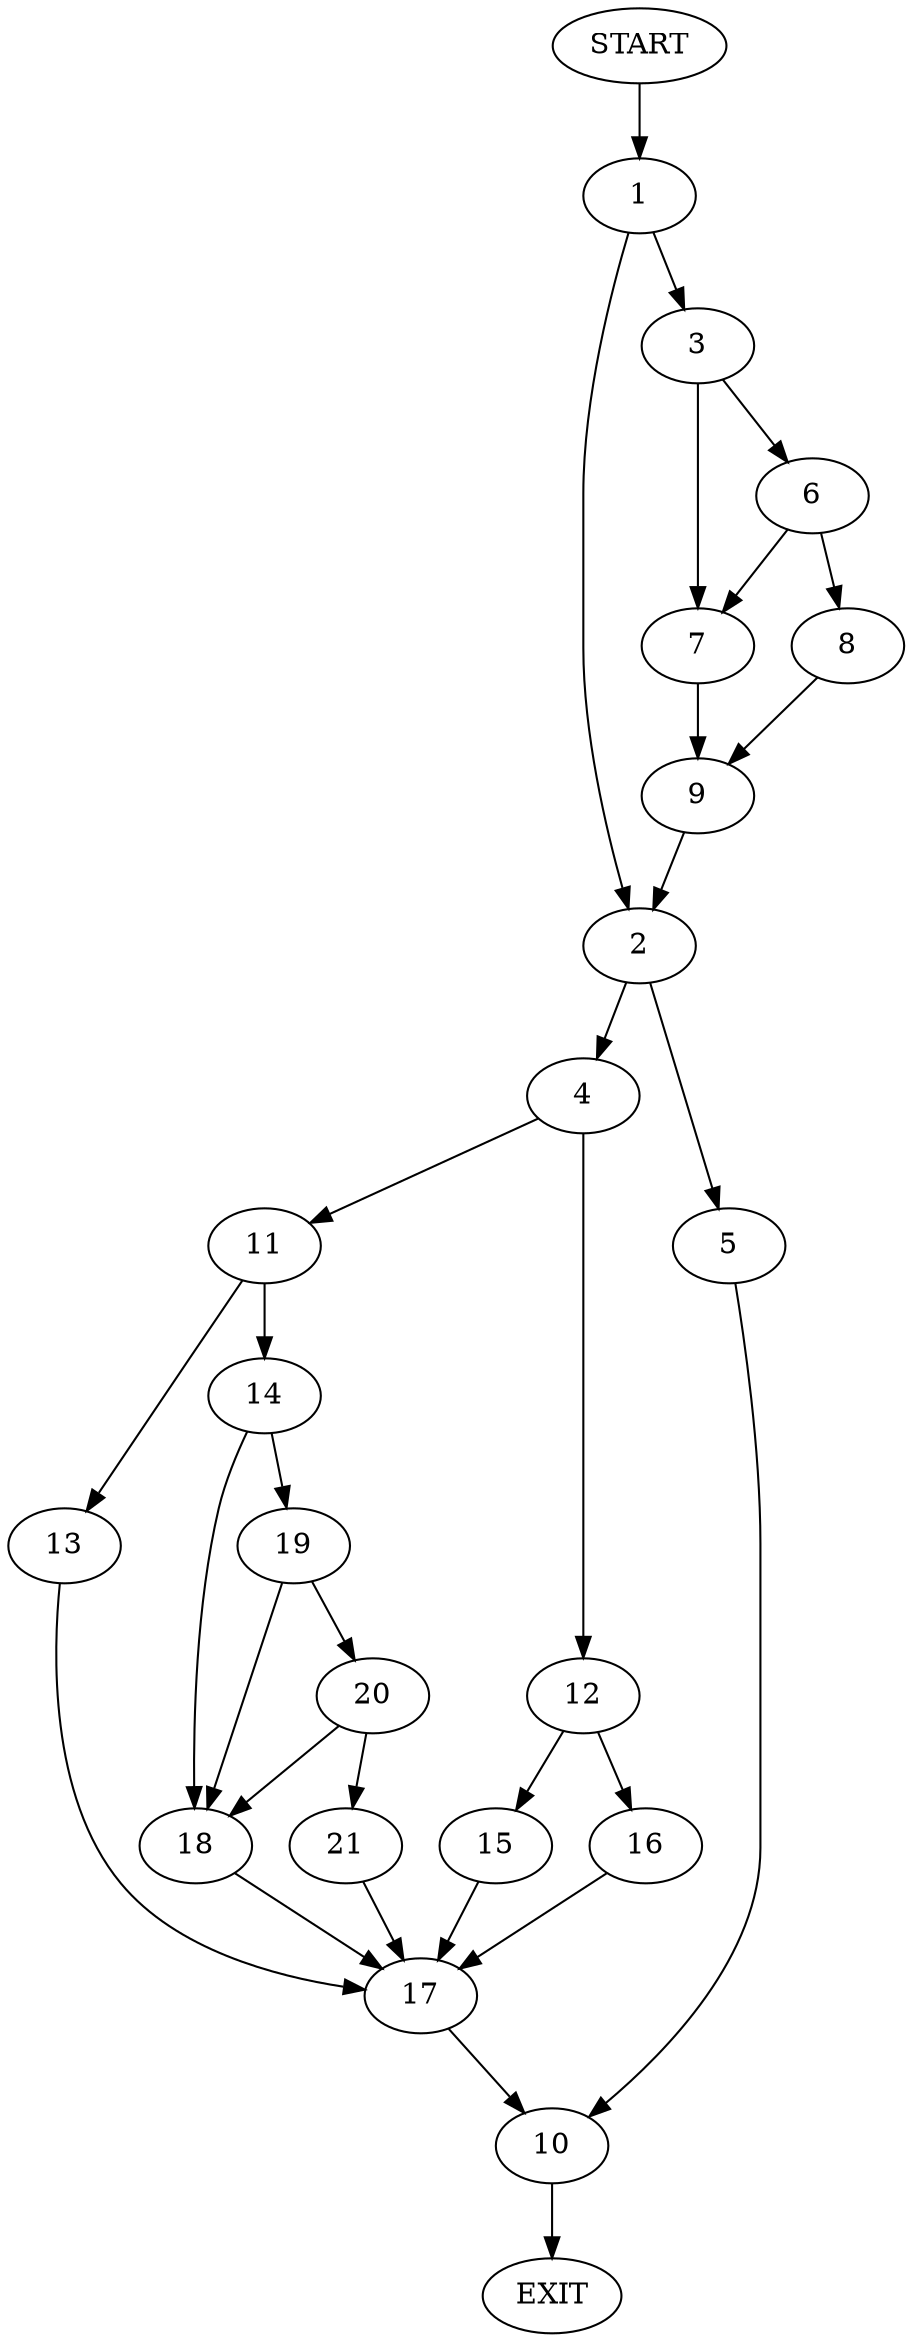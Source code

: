 digraph {
0 [label="START"]
22 [label="EXIT"]
0 -> 1
1 -> 2
1 -> 3
2 -> 4
2 -> 5
3 -> 6
3 -> 7
6 -> 8
6 -> 7
7 -> 9
8 -> 9
9 -> 2
5 -> 10
4 -> 11
4 -> 12
10 -> 22
11 -> 13
11 -> 14
12 -> 15
12 -> 16
16 -> 17
15 -> 17
17 -> 10
13 -> 17
14 -> 18
14 -> 19
18 -> 17
19 -> 20
19 -> 18
20 -> 18
20 -> 21
21 -> 17
}
